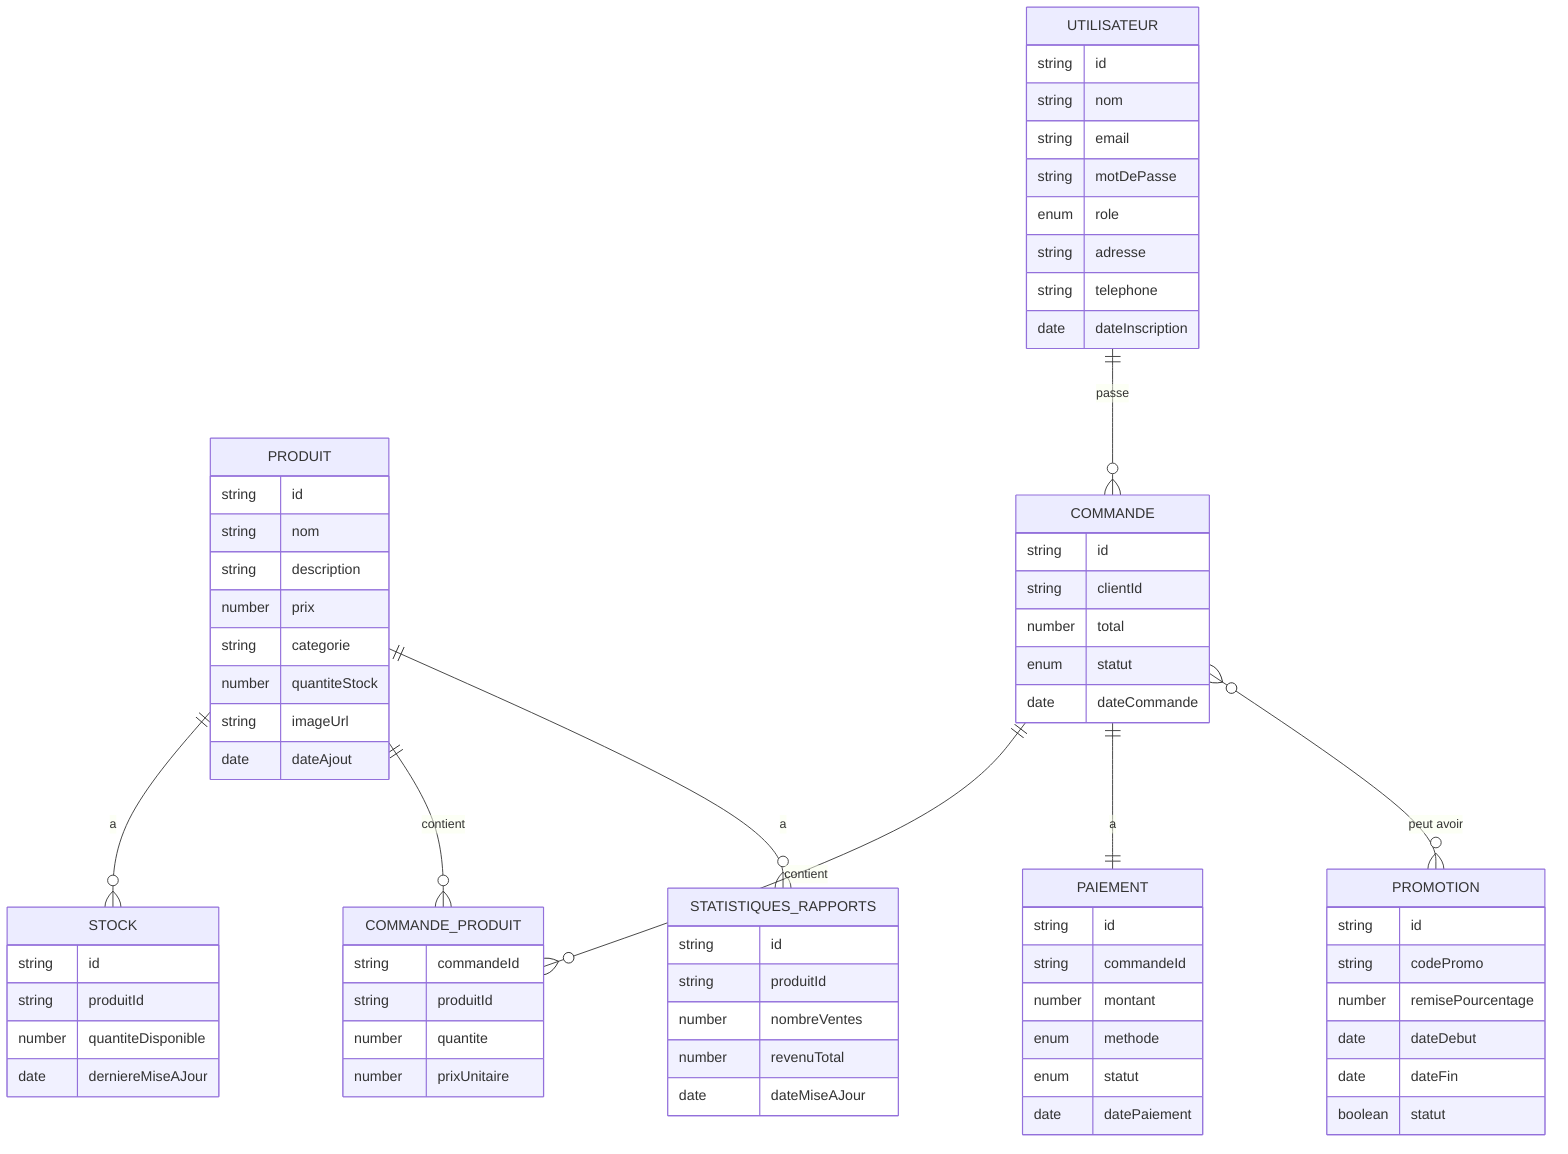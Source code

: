 erDiagram
    PRODUIT ||--o{ STOCK : "a"
    PRODUIT ||--o{ COMMANDE_PRODUIT : "contient"
    PRODUIT ||--o{ STATISTIQUES_RAPPORTS : "a"
    UTILISATEUR ||--o{ COMMANDE : "passe"
    COMMANDE ||--o{ COMMANDE_PRODUIT : "contient"
    COMMANDE ||--|| PAIEMENT : "a"
    COMMANDE }o--o{ PROMOTION : "peut avoir"

    PRODUIT {
        string id
        string nom
        string description
        number prix
        string categorie
        number quantiteStock
        string imageUrl
        date dateAjout
    }

    STOCK {
        string id
        string produitId
        number quantiteDisponible
        date derniereMiseAJour
    }

    COMMANDE {
        string id
        string clientId
        number total
        enum statut
        date dateCommande
    }

    UTILISATEUR {
        string id
        string nom
        string email
        string motDePasse
        enum role
        string adresse
        string telephone
        date dateInscription
    }

    PAIEMENT {
        string id
        string commandeId
        number montant
        enum methode
        enum statut
        date datePaiement
    }

    PROMOTION {
        string id
        string codePromo
        number remisePourcentage
        date dateDebut
        date dateFin
        boolean statut
    }

    STATISTIQUES_RAPPORTS {
        string id
        string produitId
        number nombreVentes
        number revenuTotal
        date dateMiseAJour
    }

    COMMANDE_PRODUIT {
        string commandeId
        string produitId
        number quantite
        number prixUnitaire
    }